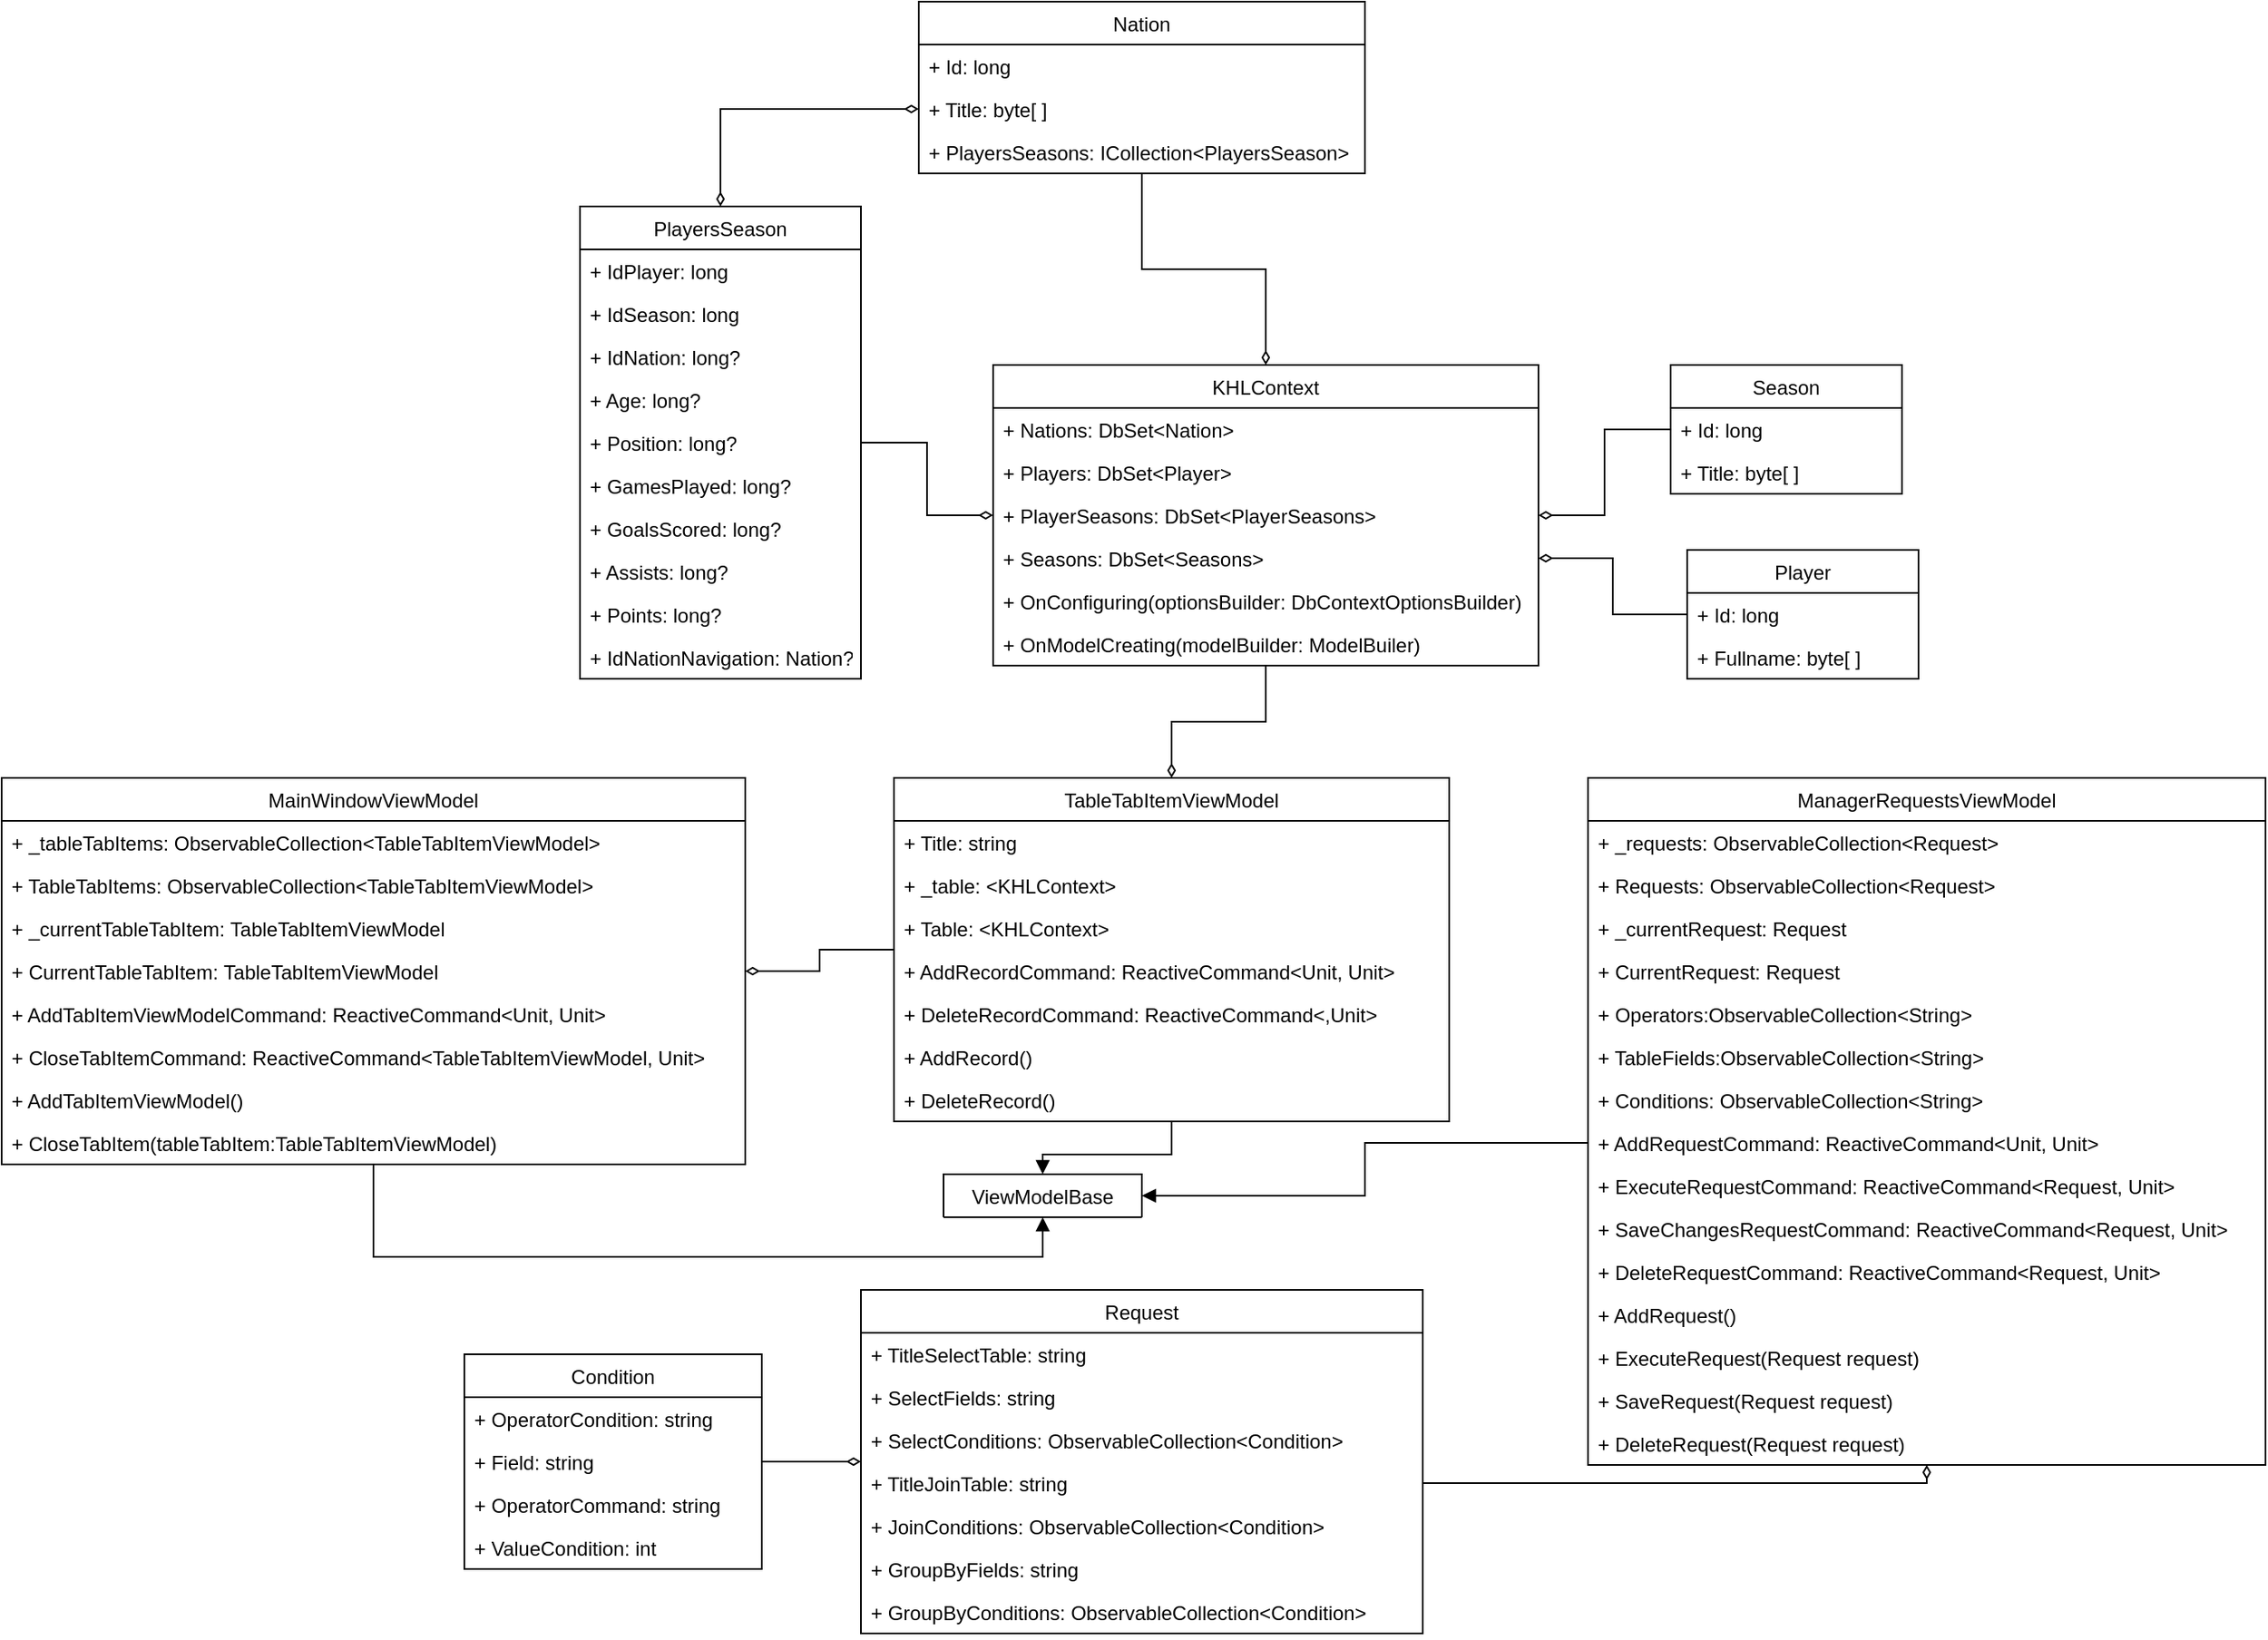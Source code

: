 <mxfile version="18.0.3" type="device"><diagram id="C5RBs43oDa-KdzZeNtuy" name="Page-1"><mxGraphModel dx="2031" dy="1093" grid="1" gridSize="10" guides="1" tooltips="1" connect="1" arrows="1" fold="1" page="1" pageScale="1" pageWidth="827" pageHeight="1169" math="0" shadow="0"><root><mxCell id="WIyWlLk6GJQsqaUBKTNV-0"/><mxCell id="WIyWlLk6GJQsqaUBKTNV-1" parent="WIyWlLk6GJQsqaUBKTNV-0"/><mxCell id="q5qeDb8Lri11l__jhMOw-50" style="edgeStyle=orthogonalEdgeStyle;rounded=0;orthogonalLoop=1;jettySize=auto;html=1;entryX=0.5;entryY=0;entryDx=0;entryDy=0;startArrow=none;startFill=0;endArrow=diamondThin;endFill=0;" edge="1" parent="WIyWlLk6GJQsqaUBKTNV-1" source="q5qeDb8Lri11l__jhMOw-0" target="q5qeDb8Lri11l__jhMOw-5"><mxGeometry relative="1" as="geometry"/></mxCell><mxCell id="q5qeDb8Lri11l__jhMOw-0" value="Nation" style="swimlane;fontStyle=0;childLayout=stackLayout;horizontal=1;startSize=26;fillColor=none;horizontalStack=0;resizeParent=1;resizeParentMax=0;resizeLast=0;collapsible=1;marginBottom=0;" vertex="1" parent="WIyWlLk6GJQsqaUBKTNV-1"><mxGeometry x="675" y="160" width="270" height="104" as="geometry"><mxRectangle x="30" y="230" width="70" height="26" as="alternateBounds"/></mxGeometry></mxCell><mxCell id="q5qeDb8Lri11l__jhMOw-1" value="+ Id: long " style="text;strokeColor=none;fillColor=none;align=left;verticalAlign=top;spacingLeft=4;spacingRight=4;overflow=hidden;rotatable=0;points=[[0,0.5],[1,0.5]];portConstraint=eastwest;" vertex="1" parent="q5qeDb8Lri11l__jhMOw-0"><mxGeometry y="26" width="270" height="26" as="geometry"/></mxCell><mxCell id="q5qeDb8Lri11l__jhMOw-2" value="+ Title: byte[ ]" style="text;strokeColor=none;fillColor=none;align=left;verticalAlign=top;spacingLeft=4;spacingRight=4;overflow=hidden;rotatable=0;points=[[0,0.5],[1,0.5]];portConstraint=eastwest;" vertex="1" parent="q5qeDb8Lri11l__jhMOw-0"><mxGeometry y="52" width="270" height="26" as="geometry"/></mxCell><mxCell id="q5qeDb8Lri11l__jhMOw-3" value="+ PlayersSeasons: ICollection&lt;PlayersSeason&gt;" style="text;strokeColor=none;fillColor=none;align=left;verticalAlign=top;spacingLeft=4;spacingRight=4;overflow=hidden;rotatable=0;points=[[0,0.5],[1,0.5]];portConstraint=eastwest;" vertex="1" parent="q5qeDb8Lri11l__jhMOw-0"><mxGeometry y="78" width="270" height="26" as="geometry"/></mxCell><mxCell id="q5qeDb8Lri11l__jhMOw-5" value="KHLContext" style="swimlane;fontStyle=0;childLayout=stackLayout;horizontal=1;startSize=26;fillColor=none;horizontalStack=0;resizeParent=1;resizeParentMax=0;resizeLast=0;collapsible=1;marginBottom=0;" vertex="1" parent="WIyWlLk6GJQsqaUBKTNV-1"><mxGeometry x="720" y="380" width="330" height="182" as="geometry"/></mxCell><mxCell id="q5qeDb8Lri11l__jhMOw-6" value="+ Nations: DbSet&lt;Nation&gt;" style="text;strokeColor=none;fillColor=none;align=left;verticalAlign=top;spacingLeft=4;spacingRight=4;overflow=hidden;rotatable=0;points=[[0,0.5],[1,0.5]];portConstraint=eastwest;" vertex="1" parent="q5qeDb8Lri11l__jhMOw-5"><mxGeometry y="26" width="330" height="26" as="geometry"/></mxCell><mxCell id="q5qeDb8Lri11l__jhMOw-7" value="+ Players: DbSet&lt;Player&gt;" style="text;strokeColor=none;fillColor=none;align=left;verticalAlign=top;spacingLeft=4;spacingRight=4;overflow=hidden;rotatable=0;points=[[0,0.5],[1,0.5]];portConstraint=eastwest;" vertex="1" parent="q5qeDb8Lri11l__jhMOw-5"><mxGeometry y="52" width="330" height="26" as="geometry"/></mxCell><mxCell id="q5qeDb8Lri11l__jhMOw-8" value="+ PlayerSeasons: DbSet&lt;PlayerSeasons&gt;" style="text;strokeColor=none;fillColor=none;align=left;verticalAlign=top;spacingLeft=4;spacingRight=4;overflow=hidden;rotatable=0;points=[[0,0.5],[1,0.5]];portConstraint=eastwest;" vertex="1" parent="q5qeDb8Lri11l__jhMOw-5"><mxGeometry y="78" width="330" height="26" as="geometry"/></mxCell><mxCell id="q5qeDb8Lri11l__jhMOw-21" value="+ Seasons: DbSet&lt;Seasons&gt;" style="text;strokeColor=none;fillColor=none;align=left;verticalAlign=top;spacingLeft=4;spacingRight=4;overflow=hidden;rotatable=0;points=[[0,0.5],[1,0.5]];portConstraint=eastwest;" vertex="1" parent="q5qeDb8Lri11l__jhMOw-5"><mxGeometry y="104" width="330" height="26" as="geometry"/></mxCell><mxCell id="q5qeDb8Lri11l__jhMOw-24" value="+ OnConfiguring(optionsBuilder: DbContextOptionsBuilder)" style="text;strokeColor=none;fillColor=none;align=left;verticalAlign=top;spacingLeft=4;spacingRight=4;overflow=hidden;rotatable=0;points=[[0,0.5],[1,0.5]];portConstraint=eastwest;" vertex="1" parent="q5qeDb8Lri11l__jhMOw-5"><mxGeometry y="130" width="330" height="26" as="geometry"/></mxCell><mxCell id="q5qeDb8Lri11l__jhMOw-22" value="+ OnModelCreating(modelBuilder: ModelBuiler)" style="text;strokeColor=none;fillColor=none;align=left;verticalAlign=top;spacingLeft=4;spacingRight=4;overflow=hidden;rotatable=0;points=[[0,0.5],[1,0.5]];portConstraint=eastwest;strokeWidth=1;pointerEvents=1;portConstraintRotation=0;sketch=0;glass=0;rounded=0;shadow=0;perimeterSpacing=0;" vertex="1" parent="q5qeDb8Lri11l__jhMOw-5"><mxGeometry y="156" width="330" height="26" as="geometry"/></mxCell><mxCell id="q5qeDb8Lri11l__jhMOw-9" value="Player" style="swimlane;fontStyle=0;childLayout=stackLayout;horizontal=1;startSize=26;fillColor=none;horizontalStack=0;resizeParent=1;resizeParentMax=0;resizeLast=0;collapsible=1;marginBottom=0;" vertex="1" parent="WIyWlLk6GJQsqaUBKTNV-1"><mxGeometry x="1140" y="492" width="140" height="78" as="geometry"/></mxCell><mxCell id="q5qeDb8Lri11l__jhMOw-10" value="+ Id: long" style="text;strokeColor=none;fillColor=none;align=left;verticalAlign=top;spacingLeft=4;spacingRight=4;overflow=hidden;rotatable=0;points=[[0,0.5],[1,0.5]];portConstraint=eastwest;" vertex="1" parent="q5qeDb8Lri11l__jhMOw-9"><mxGeometry y="26" width="140" height="26" as="geometry"/></mxCell><mxCell id="q5qeDb8Lri11l__jhMOw-11" value="+ Fullname: byte[ ]" style="text;strokeColor=none;fillColor=none;align=left;verticalAlign=top;spacingLeft=4;spacingRight=4;overflow=hidden;rotatable=0;points=[[0,0.5],[1,0.5]];portConstraint=eastwest;" vertex="1" parent="q5qeDb8Lri11l__jhMOw-9"><mxGeometry y="52" width="140" height="26" as="geometry"/></mxCell><mxCell id="q5qeDb8Lri11l__jhMOw-46" style="edgeStyle=orthogonalEdgeStyle;rounded=0;orthogonalLoop=1;jettySize=auto;html=1;endArrow=diamondThin;endFill=0;startArrow=diamondThin;startFill=0;entryX=0;entryY=0.5;entryDx=0;entryDy=0;" edge="1" parent="WIyWlLk6GJQsqaUBKTNV-1" source="q5qeDb8Lri11l__jhMOw-13" target="q5qeDb8Lri11l__jhMOw-2"><mxGeometry relative="1" as="geometry"/></mxCell><mxCell id="q5qeDb8Lri11l__jhMOw-13" value="PlayersSeason" style="swimlane;fontStyle=0;childLayout=stackLayout;horizontal=1;startSize=26;fillColor=none;horizontalStack=0;resizeParent=1;resizeParentMax=0;resizeLast=0;collapsible=1;marginBottom=0;" vertex="1" parent="WIyWlLk6GJQsqaUBKTNV-1"><mxGeometry x="470" y="284" width="170" height="286" as="geometry"/></mxCell><mxCell id="q5qeDb8Lri11l__jhMOw-14" value="+ IdPlayer: long" style="text;strokeColor=none;fillColor=none;align=left;verticalAlign=top;spacingLeft=4;spacingRight=4;overflow=hidden;rotatable=0;points=[[0,0.5],[1,0.5]];portConstraint=eastwest;" vertex="1" parent="q5qeDb8Lri11l__jhMOw-13"><mxGeometry y="26" width="170" height="26" as="geometry"/></mxCell><mxCell id="q5qeDb8Lri11l__jhMOw-15" value="+ IdSeason: long" style="text;strokeColor=none;fillColor=none;align=left;verticalAlign=top;spacingLeft=4;spacingRight=4;overflow=hidden;rotatable=0;points=[[0,0.5],[1,0.5]];portConstraint=eastwest;" vertex="1" parent="q5qeDb8Lri11l__jhMOw-13"><mxGeometry y="52" width="170" height="26" as="geometry"/></mxCell><mxCell id="q5qeDb8Lri11l__jhMOw-35" value="+ IdNation: long?" style="text;strokeColor=none;fillColor=none;align=left;verticalAlign=top;spacingLeft=4;spacingRight=4;overflow=hidden;rotatable=0;points=[[0,0.5],[1,0.5]];portConstraint=eastwest;" vertex="1" parent="q5qeDb8Lri11l__jhMOw-13"><mxGeometry y="78" width="170" height="26" as="geometry"/></mxCell><mxCell id="q5qeDb8Lri11l__jhMOw-36" value="+ Age: long?" style="text;strokeColor=none;fillColor=none;align=left;verticalAlign=top;spacingLeft=4;spacingRight=4;overflow=hidden;rotatable=0;points=[[0,0.5],[1,0.5]];portConstraint=eastwest;" vertex="1" parent="q5qeDb8Lri11l__jhMOw-13"><mxGeometry y="104" width="170" height="26" as="geometry"/></mxCell><mxCell id="q5qeDb8Lri11l__jhMOw-37" value="+ Position: long?" style="text;strokeColor=none;fillColor=none;align=left;verticalAlign=top;spacingLeft=4;spacingRight=4;overflow=hidden;rotatable=0;points=[[0,0.5],[1,0.5]];portConstraint=eastwest;" vertex="1" parent="q5qeDb8Lri11l__jhMOw-13"><mxGeometry y="130" width="170" height="26" as="geometry"/></mxCell><mxCell id="q5qeDb8Lri11l__jhMOw-38" value="+ GamesPlayed: long?" style="text;strokeColor=none;fillColor=none;align=left;verticalAlign=top;spacingLeft=4;spacingRight=4;overflow=hidden;rotatable=0;points=[[0,0.5],[1,0.5]];portConstraint=eastwest;" vertex="1" parent="q5qeDb8Lri11l__jhMOw-13"><mxGeometry y="156" width="170" height="26" as="geometry"/></mxCell><mxCell id="q5qeDb8Lri11l__jhMOw-39" value="+ GoalsScored: long?" style="text;strokeColor=none;fillColor=none;align=left;verticalAlign=top;spacingLeft=4;spacingRight=4;overflow=hidden;rotatable=0;points=[[0,0.5],[1,0.5]];portConstraint=eastwest;" vertex="1" parent="q5qeDb8Lri11l__jhMOw-13"><mxGeometry y="182" width="170" height="26" as="geometry"/></mxCell><mxCell id="q5qeDb8Lri11l__jhMOw-40" value="+ Assists: long?" style="text;strokeColor=none;fillColor=none;align=left;verticalAlign=top;spacingLeft=4;spacingRight=4;overflow=hidden;rotatable=0;points=[[0,0.5],[1,0.5]];portConstraint=eastwest;" vertex="1" parent="q5qeDb8Lri11l__jhMOw-13"><mxGeometry y="208" width="170" height="26" as="geometry"/></mxCell><mxCell id="q5qeDb8Lri11l__jhMOw-41" value="+ Points: long?" style="text;strokeColor=none;fillColor=none;align=left;verticalAlign=top;spacingLeft=4;spacingRight=4;overflow=hidden;rotatable=0;points=[[0,0.5],[1,0.5]];portConstraint=eastwest;" vertex="1" parent="q5qeDb8Lri11l__jhMOw-13"><mxGeometry y="234" width="170" height="26" as="geometry"/></mxCell><mxCell id="q5qeDb8Lri11l__jhMOw-42" value="+ IdNationNavigation: Nation?" style="text;strokeColor=none;fillColor=none;align=left;verticalAlign=top;spacingLeft=4;spacingRight=4;overflow=hidden;rotatable=0;points=[[0,0.5],[1,0.5]];portConstraint=eastwest;" vertex="1" parent="q5qeDb8Lri11l__jhMOw-13"><mxGeometry y="260" width="170" height="26" as="geometry"/></mxCell><mxCell id="q5qeDb8Lri11l__jhMOw-51" style="edgeStyle=orthogonalEdgeStyle;rounded=0;orthogonalLoop=1;jettySize=auto;html=1;exitX=0;exitY=0.5;exitDx=0;exitDy=0;entryX=1;entryY=0.5;entryDx=0;entryDy=0;startArrow=none;startFill=0;endArrow=diamondThin;endFill=0;" edge="1" parent="WIyWlLk6GJQsqaUBKTNV-1" source="q5qeDb8Lri11l__jhMOw-18" target="q5qeDb8Lri11l__jhMOw-5"><mxGeometry relative="1" as="geometry"/></mxCell><mxCell id="q5qeDb8Lri11l__jhMOw-17" value="Season" style="swimlane;fontStyle=0;childLayout=stackLayout;horizontal=1;startSize=26;fillColor=none;horizontalStack=0;resizeParent=1;resizeParentMax=0;resizeLast=0;collapsible=1;marginBottom=0;" vertex="1" parent="WIyWlLk6GJQsqaUBKTNV-1"><mxGeometry x="1130" y="380" width="140" height="78" as="geometry"/></mxCell><mxCell id="q5qeDb8Lri11l__jhMOw-18" value="+ Id: long" style="text;strokeColor=none;fillColor=none;align=left;verticalAlign=top;spacingLeft=4;spacingRight=4;overflow=hidden;rotatable=0;points=[[0,0.5],[1,0.5]];portConstraint=eastwest;" vertex="1" parent="q5qeDb8Lri11l__jhMOw-17"><mxGeometry y="26" width="140" height="26" as="geometry"/></mxCell><mxCell id="q5qeDb8Lri11l__jhMOw-19" value="+ Title: byte[ ]" style="text;strokeColor=none;fillColor=none;align=left;verticalAlign=top;spacingLeft=4;spacingRight=4;overflow=hidden;rotatable=0;points=[[0,0.5],[1,0.5]];portConstraint=eastwest;" vertex="1" parent="q5qeDb8Lri11l__jhMOw-17"><mxGeometry y="52" width="140" height="26" as="geometry"/></mxCell><mxCell id="q5qeDb8Lri11l__jhMOw-47" style="edgeStyle=orthogonalEdgeStyle;rounded=0;orthogonalLoop=1;jettySize=auto;html=1;startArrow=none;startFill=0;endArrow=diamondThin;endFill=0;" edge="1" parent="WIyWlLk6GJQsqaUBKTNV-1" source="q5qeDb8Lri11l__jhMOw-13" target="q5qeDb8Lri11l__jhMOw-5"><mxGeometry relative="1" as="geometry"><mxPoint x="670" y="604" as="sourcePoint"/></mxGeometry></mxCell><mxCell id="q5qeDb8Lri11l__jhMOw-52" style="edgeStyle=orthogonalEdgeStyle;rounded=0;orthogonalLoop=1;jettySize=auto;html=1;exitX=0;exitY=0.5;exitDx=0;exitDy=0;entryX=1;entryY=0.5;entryDx=0;entryDy=0;startArrow=none;startFill=0;endArrow=diamondThin;endFill=0;" edge="1" parent="WIyWlLk6GJQsqaUBKTNV-1" source="q5qeDb8Lri11l__jhMOw-10" target="q5qeDb8Lri11l__jhMOw-21"><mxGeometry relative="1" as="geometry"/></mxCell><mxCell id="q5qeDb8Lri11l__jhMOw-53" value="MainWindowViewModel" style="swimlane;fontStyle=0;childLayout=stackLayout;horizontal=1;startSize=26;fillColor=none;horizontalStack=0;resizeParent=1;resizeParentMax=0;resizeLast=0;collapsible=1;marginBottom=0;rounded=0;shadow=0;glass=0;sketch=0;pointerEvents=1;strokeColor=default;strokeWidth=1;" vertex="1" parent="WIyWlLk6GJQsqaUBKTNV-1"><mxGeometry x="120" y="630" width="450" height="234" as="geometry"/></mxCell><mxCell id="q5qeDb8Lri11l__jhMOw-99" value="+ _tableTabItems: ObservableCollection&lt;TableTabItemViewModel&gt;" style="text;strokeColor=none;fillColor=none;align=left;verticalAlign=top;spacingLeft=4;spacingRight=4;overflow=hidden;rotatable=0;points=[[0,0.5],[1,0.5]];portConstraint=eastwest;rounded=0;shadow=0;glass=0;sketch=0;pointerEvents=1;" vertex="1" parent="q5qeDb8Lri11l__jhMOw-53"><mxGeometry y="26" width="450" height="26" as="geometry"/></mxCell><mxCell id="q5qeDb8Lri11l__jhMOw-54" value="+ TableTabItems: ObservableCollection&lt;TableTabItemViewModel&gt;" style="text;strokeColor=none;fillColor=none;align=left;verticalAlign=top;spacingLeft=4;spacingRight=4;overflow=hidden;rotatable=0;points=[[0,0.5],[1,0.5]];portConstraint=eastwest;rounded=0;shadow=0;glass=0;sketch=0;pointerEvents=1;" vertex="1" parent="q5qeDb8Lri11l__jhMOw-53"><mxGeometry y="52" width="450" height="26" as="geometry"/></mxCell><mxCell id="q5qeDb8Lri11l__jhMOw-100" value="+ _currentTableTabItem: TableTabItemViewModel" style="text;strokeColor=none;fillColor=none;align=left;verticalAlign=top;spacingLeft=4;spacingRight=4;overflow=hidden;rotatable=0;points=[[0,0.5],[1,0.5]];portConstraint=eastwest;rounded=0;shadow=0;glass=0;sketch=0;pointerEvents=1;" vertex="1" parent="q5qeDb8Lri11l__jhMOw-53"><mxGeometry y="78" width="450" height="26" as="geometry"/></mxCell><mxCell id="q5qeDb8Lri11l__jhMOw-60" value="+ CurrentTableTabItem: TableTabItemViewModel" style="text;strokeColor=none;fillColor=none;align=left;verticalAlign=top;spacingLeft=4;spacingRight=4;overflow=hidden;rotatable=0;points=[[0,0.5],[1,0.5]];portConstraint=eastwest;rounded=0;shadow=0;glass=0;sketch=0;pointerEvents=1;" vertex="1" parent="q5qeDb8Lri11l__jhMOw-53"><mxGeometry y="104" width="450" height="26" as="geometry"/></mxCell><mxCell id="q5qeDb8Lri11l__jhMOw-70" value="+ AddTabItemViewModelCommand: ReactiveCommand&lt;Unit, Unit&gt;" style="text;strokeColor=none;fillColor=none;align=left;verticalAlign=top;spacingLeft=4;spacingRight=4;overflow=hidden;rotatable=0;points=[[0,0.5],[1,0.5]];portConstraint=eastwest;rounded=0;shadow=0;glass=0;sketch=0;pointerEvents=1;" vertex="1" parent="q5qeDb8Lri11l__jhMOw-53"><mxGeometry y="130" width="450" height="26" as="geometry"/></mxCell><mxCell id="q5qeDb8Lri11l__jhMOw-72" value="+ CloseTabItemCommand: ReactiveCommand&lt;TableTabItemViewModel, Unit&gt;" style="text;strokeColor=none;fillColor=none;align=left;verticalAlign=top;spacingLeft=4;spacingRight=4;overflow=hidden;rotatable=0;points=[[0,0.5],[1,0.5]];portConstraint=eastwest;rounded=0;shadow=0;glass=0;sketch=0;pointerEvents=1;" vertex="1" parent="q5qeDb8Lri11l__jhMOw-53"><mxGeometry y="156" width="450" height="26" as="geometry"/></mxCell><mxCell id="q5qeDb8Lri11l__jhMOw-71" value="+ AddTabItemViewModel()" style="text;strokeColor=none;fillColor=none;align=left;verticalAlign=top;spacingLeft=4;spacingRight=4;overflow=hidden;rotatable=0;points=[[0,0.5],[1,0.5]];portConstraint=eastwest;rounded=0;shadow=0;glass=0;sketch=0;pointerEvents=1;" vertex="1" parent="q5qeDb8Lri11l__jhMOw-53"><mxGeometry y="182" width="450" height="26" as="geometry"/></mxCell><mxCell id="q5qeDb8Lri11l__jhMOw-73" value="+ CloseTabItem(tableTabItem:TableTabItemViewModel)" style="text;strokeColor=none;fillColor=none;align=left;verticalAlign=top;spacingLeft=4;spacingRight=4;overflow=hidden;rotatable=0;points=[[0,0.5],[1,0.5]];portConstraint=eastwest;rounded=0;shadow=0;glass=0;sketch=0;pointerEvents=1;" vertex="1" parent="q5qeDb8Lri11l__jhMOw-53"><mxGeometry y="208" width="450" height="26" as="geometry"/></mxCell><mxCell id="q5qeDb8Lri11l__jhMOw-61" value="ViewModelBase" style="swimlane;fontStyle=0;childLayout=stackLayout;horizontal=1;startSize=26;fillColor=none;horizontalStack=0;resizeParent=1;resizeParentMax=0;resizeLast=0;collapsible=1;marginBottom=0;rounded=0;shadow=0;glass=0;sketch=0;pointerEvents=1;strokeColor=default;strokeWidth=1;" vertex="1" collapsed="1" parent="WIyWlLk6GJQsqaUBKTNV-1"><mxGeometry x="690" y="870" width="120" height="26" as="geometry"><mxRectangle x="120" y="810" width="140" height="52" as="alternateBounds"/></mxGeometry></mxCell><mxCell id="q5qeDb8Lri11l__jhMOw-65" style="edgeStyle=orthogonalEdgeStyle;rounded=0;orthogonalLoop=1;jettySize=auto;html=1;startArrow=none;startFill=0;endArrow=block;endFill=1;" edge="1" parent="WIyWlLk6GJQsqaUBKTNV-1" source="q5qeDb8Lri11l__jhMOw-53" target="q5qeDb8Lri11l__jhMOw-61"><mxGeometry relative="1" as="geometry"><mxPoint x="750" y="880" as="targetPoint"/><Array as="points"><mxPoint x="345" y="920"/><mxPoint x="750" y="920"/></Array></mxGeometry></mxCell><mxCell id="q5qeDb8Lri11l__jhMOw-67" value="ManagerRequestsViewModel" style="swimlane;fontStyle=0;childLayout=stackLayout;horizontal=1;startSize=26;fillColor=none;horizontalStack=0;resizeParent=1;resizeParentMax=0;resizeLast=0;collapsible=1;marginBottom=0;rounded=0;shadow=0;glass=0;sketch=0;pointerEvents=1;strokeColor=default;strokeWidth=1;" vertex="1" parent="WIyWlLk6GJQsqaUBKTNV-1"><mxGeometry x="1080" y="630" width="410" height="416" as="geometry"/></mxCell><mxCell id="q5qeDb8Lri11l__jhMOw-68" value="+ _requests: ObservableCollection&lt;Request&gt;" style="text;strokeColor=none;fillColor=none;align=left;verticalAlign=top;spacingLeft=4;spacingRight=4;overflow=hidden;rotatable=0;points=[[0,0.5],[1,0.5]];portConstraint=eastwest;rounded=0;shadow=0;glass=0;sketch=0;pointerEvents=1;" vertex="1" parent="q5qeDb8Lri11l__jhMOw-67"><mxGeometry y="26" width="410" height="26" as="geometry"/></mxCell><mxCell id="q5qeDb8Lri11l__jhMOw-93" value="+ Requests: ObservableCollection&lt;Request&gt;" style="text;strokeColor=none;fillColor=none;align=left;verticalAlign=top;spacingLeft=4;spacingRight=4;overflow=hidden;rotatable=0;points=[[0,0.5],[1,0.5]];portConstraint=eastwest;rounded=0;shadow=0;glass=0;sketch=0;pointerEvents=1;" vertex="1" parent="q5qeDb8Lri11l__jhMOw-67"><mxGeometry y="52" width="410" height="26" as="geometry"/></mxCell><mxCell id="q5qeDb8Lri11l__jhMOw-94" value="+ _currentRequest: Request" style="text;strokeColor=none;fillColor=none;align=left;verticalAlign=top;spacingLeft=4;spacingRight=4;overflow=hidden;rotatable=0;points=[[0,0.5],[1,0.5]];portConstraint=eastwest;rounded=0;shadow=0;glass=0;sketch=0;pointerEvents=1;" vertex="1" parent="q5qeDb8Lri11l__jhMOw-67"><mxGeometry y="78" width="410" height="26" as="geometry"/></mxCell><mxCell id="q5qeDb8Lri11l__jhMOw-124" value="+ CurrentRequest: Request" style="text;strokeColor=none;fillColor=none;align=left;verticalAlign=top;spacingLeft=4;spacingRight=4;overflow=hidden;rotatable=0;points=[[0,0.5],[1,0.5]];portConstraint=eastwest;rounded=0;shadow=0;glass=0;sketch=0;pointerEvents=1;" vertex="1" parent="q5qeDb8Lri11l__jhMOw-67"><mxGeometry y="104" width="410" height="26" as="geometry"/></mxCell><mxCell id="q5qeDb8Lri11l__jhMOw-95" value="+ Operators:ObservableCollection&lt;String&gt;" style="text;strokeColor=none;fillColor=none;align=left;verticalAlign=top;spacingLeft=4;spacingRight=4;overflow=hidden;rotatable=0;points=[[0,0.5],[1,0.5]];portConstraint=eastwest;rounded=0;shadow=0;glass=0;sketch=0;pointerEvents=1;" vertex="1" parent="q5qeDb8Lri11l__jhMOw-67"><mxGeometry y="130" width="410" height="26" as="geometry"/></mxCell><mxCell id="q5qeDb8Lri11l__jhMOw-96" value="+ TableFields:ObservableCollection&lt;String&gt;" style="text;strokeColor=none;fillColor=none;align=left;verticalAlign=top;spacingLeft=4;spacingRight=4;overflow=hidden;rotatable=0;points=[[0,0.5],[1,0.5]];portConstraint=eastwest;rounded=0;shadow=0;glass=0;sketch=0;pointerEvents=1;" vertex="1" parent="q5qeDb8Lri11l__jhMOw-67"><mxGeometry y="156" width="410" height="26" as="geometry"/></mxCell><mxCell id="q5qeDb8Lri11l__jhMOw-97" value="+ Conditions: ObservableCollection&lt;String&gt;" style="text;strokeColor=none;fillColor=none;align=left;verticalAlign=top;spacingLeft=4;spacingRight=4;overflow=hidden;rotatable=0;points=[[0,0.5],[1,0.5]];portConstraint=eastwest;rounded=0;shadow=0;glass=0;sketch=0;pointerEvents=1;" vertex="1" parent="q5qeDb8Lri11l__jhMOw-67"><mxGeometry y="182" width="410" height="26" as="geometry"/></mxCell><mxCell id="q5qeDb8Lri11l__jhMOw-132" value="+ AddRequestCommand: ReactiveCommand&lt;Unit, Unit&gt;" style="text;strokeColor=none;fillColor=none;align=left;verticalAlign=top;spacingLeft=4;spacingRight=4;overflow=hidden;rotatable=0;points=[[0,0.5],[1,0.5]];portConstraint=eastwest;rounded=0;shadow=0;glass=0;sketch=0;pointerEvents=1;" vertex="1" parent="q5qeDb8Lri11l__jhMOw-67"><mxGeometry y="208" width="410" height="26" as="geometry"/></mxCell><mxCell id="q5qeDb8Lri11l__jhMOw-98" value="+ ExecuteRequestCommand: ReactiveCommand&lt;Request, Unit&gt;" style="text;strokeColor=none;fillColor=none;align=left;verticalAlign=top;spacingLeft=4;spacingRight=4;overflow=hidden;rotatable=0;points=[[0,0.5],[1,0.5]];portConstraint=eastwest;rounded=0;shadow=0;glass=0;sketch=0;pointerEvents=1;" vertex="1" parent="q5qeDb8Lri11l__jhMOw-67"><mxGeometry y="234" width="410" height="26" as="geometry"/></mxCell><mxCell id="q5qeDb8Lri11l__jhMOw-125" value="+ SaveChangesRequestCommand: ReactiveCommand&lt;Request, Unit&gt;" style="text;strokeColor=none;fillColor=none;align=left;verticalAlign=top;spacingLeft=4;spacingRight=4;overflow=hidden;rotatable=0;points=[[0,0.5],[1,0.5]];portConstraint=eastwest;rounded=0;shadow=0;glass=0;sketch=0;pointerEvents=1;" vertex="1" parent="q5qeDb8Lri11l__jhMOw-67"><mxGeometry y="260" width="410" height="26" as="geometry"/></mxCell><mxCell id="q5qeDb8Lri11l__jhMOw-126" value="+ DeleteRequestCommand: ReactiveCommand&lt;Request, Unit&gt;" style="text;strokeColor=none;fillColor=none;align=left;verticalAlign=top;spacingLeft=4;spacingRight=4;overflow=hidden;rotatable=0;points=[[0,0.5],[1,0.5]];portConstraint=eastwest;rounded=0;shadow=0;glass=0;sketch=0;pointerEvents=1;" vertex="1" parent="q5qeDb8Lri11l__jhMOw-67"><mxGeometry y="286" width="410" height="26" as="geometry"/></mxCell><mxCell id="q5qeDb8Lri11l__jhMOw-133" value="+ AddRequest()" style="text;strokeColor=none;fillColor=none;align=left;verticalAlign=top;spacingLeft=4;spacingRight=4;overflow=hidden;rotatable=0;points=[[0,0.5],[1,0.5]];portConstraint=eastwest;rounded=0;shadow=0;glass=0;sketch=0;pointerEvents=1;" vertex="1" parent="q5qeDb8Lri11l__jhMOw-67"><mxGeometry y="312" width="410" height="26" as="geometry"/></mxCell><mxCell id="q5qeDb8Lri11l__jhMOw-127" value="+ ExecuteRequest(Request request)" style="text;strokeColor=none;fillColor=none;align=left;verticalAlign=top;spacingLeft=4;spacingRight=4;overflow=hidden;rotatable=0;points=[[0,0.5],[1,0.5]];portConstraint=eastwest;rounded=0;shadow=0;glass=0;sketch=0;pointerEvents=1;" vertex="1" parent="q5qeDb8Lri11l__jhMOw-67"><mxGeometry y="338" width="410" height="26" as="geometry"/></mxCell><mxCell id="q5qeDb8Lri11l__jhMOw-130" value="+ SaveRequest(Request request)" style="text;strokeColor=none;fillColor=none;align=left;verticalAlign=top;spacingLeft=4;spacingRight=4;overflow=hidden;rotatable=0;points=[[0,0.5],[1,0.5]];portConstraint=eastwest;rounded=0;shadow=0;glass=0;sketch=0;pointerEvents=1;" vertex="1" parent="q5qeDb8Lri11l__jhMOw-67"><mxGeometry y="364" width="410" height="26" as="geometry"/></mxCell><mxCell id="q5qeDb8Lri11l__jhMOw-131" value="+ DeleteRequest(Request request)" style="text;strokeColor=none;fillColor=none;align=left;verticalAlign=top;spacingLeft=4;spacingRight=4;overflow=hidden;rotatable=0;points=[[0,0.5],[1,0.5]];portConstraint=eastwest;rounded=0;shadow=0;glass=0;sketch=0;pointerEvents=1;" vertex="1" parent="q5qeDb8Lri11l__jhMOw-67"><mxGeometry y="390" width="410" height="26" as="geometry"/></mxCell><mxCell id="q5qeDb8Lri11l__jhMOw-92" style="edgeStyle=orthogonalEdgeStyle;rounded=0;orthogonalLoop=1;jettySize=auto;html=1;startArrow=none;startFill=0;endArrow=diamondThin;endFill=0;" edge="1" parent="WIyWlLk6GJQsqaUBKTNV-1" source="q5qeDb8Lri11l__jhMOw-74" target="q5qeDb8Lri11l__jhMOw-53"><mxGeometry relative="1" as="geometry"/></mxCell><mxCell id="q5qeDb8Lri11l__jhMOw-135" style="edgeStyle=orthogonalEdgeStyle;rounded=0;orthogonalLoop=1;jettySize=auto;html=1;exitX=0.5;exitY=0;exitDx=0;exitDy=0;startArrow=diamondThin;startFill=0;endArrow=none;endFill=0;" edge="1" parent="WIyWlLk6GJQsqaUBKTNV-1" source="q5qeDb8Lri11l__jhMOw-74" target="q5qeDb8Lri11l__jhMOw-5"><mxGeometry relative="1" as="geometry"/></mxCell><mxCell id="q5qeDb8Lri11l__jhMOw-74" value="TableTabItemViewModel" style="swimlane;fontStyle=0;childLayout=stackLayout;horizontal=1;startSize=26;fillColor=none;horizontalStack=0;resizeParent=1;resizeParentMax=0;resizeLast=0;collapsible=1;marginBottom=0;rounded=0;shadow=0;glass=0;sketch=0;pointerEvents=1;strokeColor=default;strokeWidth=1;" vertex="1" parent="WIyWlLk6GJQsqaUBKTNV-1"><mxGeometry x="660" y="630" width="336" height="208" as="geometry"/></mxCell><mxCell id="q5qeDb8Lri11l__jhMOw-75" value="+ Title: string" style="text;strokeColor=none;fillColor=none;align=left;verticalAlign=top;spacingLeft=4;spacingRight=4;overflow=hidden;rotatable=0;points=[[0,0.5],[1,0.5]];portConstraint=eastwest;rounded=0;shadow=0;glass=0;sketch=0;pointerEvents=1;" vertex="1" parent="q5qeDb8Lri11l__jhMOw-74"><mxGeometry y="26" width="336" height="26" as="geometry"/></mxCell><mxCell id="q5qeDb8Lri11l__jhMOw-137" value="+ _table: &lt;KHLContext&gt;" style="text;strokeColor=none;fillColor=none;align=left;verticalAlign=top;spacingLeft=4;spacingRight=4;overflow=hidden;rotatable=0;points=[[0,0.5],[1,0.5]];portConstraint=eastwest;rounded=0;shadow=0;glass=0;sketch=0;pointerEvents=1;" vertex="1" parent="q5qeDb8Lri11l__jhMOw-74"><mxGeometry y="52" width="336" height="26" as="geometry"/></mxCell><mxCell id="q5qeDb8Lri11l__jhMOw-138" value="+ Table: &lt;KHLContext&gt;" style="text;strokeColor=none;fillColor=none;align=left;verticalAlign=top;spacingLeft=4;spacingRight=4;overflow=hidden;rotatable=0;points=[[0,0.5],[1,0.5]];portConstraint=eastwest;rounded=0;shadow=0;glass=0;sketch=0;pointerEvents=1;" vertex="1" parent="q5qeDb8Lri11l__jhMOw-74"><mxGeometry y="78" width="336" height="26" as="geometry"/></mxCell><mxCell id="q5qeDb8Lri11l__jhMOw-82" value="+ AddRecordCommand: ReactiveCommand&lt;Unit, Unit&gt;" style="text;strokeColor=none;fillColor=none;align=left;verticalAlign=top;spacingLeft=4;spacingRight=4;overflow=hidden;rotatable=0;points=[[0,0.5],[1,0.5]];portConstraint=eastwest;rounded=0;shadow=0;glass=0;sketch=0;pointerEvents=1;" vertex="1" parent="q5qeDb8Lri11l__jhMOw-74"><mxGeometry y="104" width="336" height="26" as="geometry"/></mxCell><mxCell id="q5qeDb8Lri11l__jhMOw-78" value="+ DeleteRecordCommand: ReactiveCommand&lt;,Unit&gt;" style="text;strokeColor=none;fillColor=none;align=left;verticalAlign=top;spacingLeft=4;spacingRight=4;overflow=hidden;rotatable=0;points=[[0,0.5],[1,0.5]];portConstraint=eastwest;rounded=0;shadow=0;glass=0;sketch=0;pointerEvents=1;" vertex="1" parent="q5qeDb8Lri11l__jhMOw-74"><mxGeometry y="130" width="336" height="26" as="geometry"/></mxCell><mxCell id="q5qeDb8Lri11l__jhMOw-90" value="+ AddRecord()" style="text;strokeColor=none;fillColor=none;align=left;verticalAlign=top;spacingLeft=4;spacingRight=4;overflow=hidden;rotatable=0;points=[[0,0.5],[1,0.5]];portConstraint=eastwest;rounded=0;shadow=0;glass=0;sketch=0;pointerEvents=1;" vertex="1" parent="q5qeDb8Lri11l__jhMOw-74"><mxGeometry y="156" width="336" height="26" as="geometry"/></mxCell><mxCell id="q5qeDb8Lri11l__jhMOw-89" value="+ DeleteRecord()" style="text;strokeColor=none;fillColor=none;align=left;verticalAlign=top;spacingLeft=4;spacingRight=4;overflow=hidden;rotatable=0;points=[[0,0.5],[1,0.5]];portConstraint=eastwest;rounded=0;shadow=0;glass=0;sketch=0;pointerEvents=1;" vertex="1" parent="q5qeDb8Lri11l__jhMOw-74"><mxGeometry y="182" width="336" height="26" as="geometry"/></mxCell><mxCell id="q5qeDb8Lri11l__jhMOw-81" style="edgeStyle=orthogonalEdgeStyle;rounded=0;orthogonalLoop=1;jettySize=auto;html=1;entryX=0.5;entryY=0;entryDx=0;entryDy=0;startArrow=none;startFill=0;endArrow=block;endFill=1;" edge="1" parent="WIyWlLk6GJQsqaUBKTNV-1" source="q5qeDb8Lri11l__jhMOw-74" target="q5qeDb8Lri11l__jhMOw-61"><mxGeometry relative="1" as="geometry"/></mxCell><mxCell id="q5qeDb8Lri11l__jhMOw-122" style="edgeStyle=orthogonalEdgeStyle;rounded=0;orthogonalLoop=1;jettySize=auto;html=1;exitX=1;exitY=0.5;exitDx=0;exitDy=0;startArrow=none;startFill=0;endArrow=diamondThin;endFill=0;" edge="1" parent="WIyWlLk6GJQsqaUBKTNV-1" source="q5qeDb8Lri11l__jhMOw-111" target="q5qeDb8Lri11l__jhMOw-67"><mxGeometry relative="1" as="geometry"><Array as="points"><mxPoint x="1285" y="1057"/></Array></mxGeometry></mxCell><mxCell id="q5qeDb8Lri11l__jhMOw-102" value="Request" style="swimlane;fontStyle=0;childLayout=stackLayout;horizontal=1;startSize=26;fillColor=none;horizontalStack=0;resizeParent=1;resizeParentMax=0;resizeLast=0;collapsible=1;marginBottom=0;rounded=0;shadow=0;glass=0;sketch=0;pointerEvents=1;strokeColor=default;strokeWidth=1;" vertex="1" parent="WIyWlLk6GJQsqaUBKTNV-1"><mxGeometry x="640" y="940" width="340" height="208" as="geometry"/></mxCell><mxCell id="q5qeDb8Lri11l__jhMOw-103" value="+ TitleSelectTable: string" style="text;strokeColor=none;fillColor=none;align=left;verticalAlign=top;spacingLeft=4;spacingRight=4;overflow=hidden;rotatable=0;points=[[0,0.5],[1,0.5]];portConstraint=eastwest;rounded=0;shadow=0;glass=0;sketch=0;pointerEvents=1;" vertex="1" parent="q5qeDb8Lri11l__jhMOw-102"><mxGeometry y="26" width="340" height="26" as="geometry"/></mxCell><mxCell id="q5qeDb8Lri11l__jhMOw-106" value="+ SelectFields: string" style="text;strokeColor=none;fillColor=none;align=left;verticalAlign=top;spacingLeft=4;spacingRight=4;overflow=hidden;rotatable=0;points=[[0,0.5],[1,0.5]];portConstraint=eastwest;rounded=0;shadow=0;glass=0;sketch=0;pointerEvents=1;" vertex="1" parent="q5qeDb8Lri11l__jhMOw-102"><mxGeometry y="52" width="340" height="26" as="geometry"/></mxCell><mxCell id="q5qeDb8Lri11l__jhMOw-107" value="+ SelectConditions: ObservableCollection&lt;Condition&gt;" style="text;strokeColor=none;fillColor=none;align=left;verticalAlign=top;spacingLeft=4;spacingRight=4;overflow=hidden;rotatable=0;points=[[0,0.5],[1,0.5]];portConstraint=eastwest;rounded=0;shadow=0;glass=0;sketch=0;pointerEvents=1;" vertex="1" parent="q5qeDb8Lri11l__jhMOw-102"><mxGeometry y="78" width="340" height="26" as="geometry"/></mxCell><mxCell id="q5qeDb8Lri11l__jhMOw-111" value="+ TitleJoinTable: string" style="text;strokeColor=none;fillColor=none;align=left;verticalAlign=top;spacingLeft=4;spacingRight=4;overflow=hidden;rotatable=0;points=[[0,0.5],[1,0.5]];portConstraint=eastwest;rounded=0;shadow=0;glass=0;sketch=0;pointerEvents=1;" vertex="1" parent="q5qeDb8Lri11l__jhMOw-102"><mxGeometry y="104" width="340" height="26" as="geometry"/></mxCell><mxCell id="q5qeDb8Lri11l__jhMOw-120" value="+ JoinConditions: ObservableCollection&lt;Condition&gt;" style="text;strokeColor=none;fillColor=none;align=left;verticalAlign=top;spacingLeft=4;spacingRight=4;overflow=hidden;rotatable=0;points=[[0,0.5],[1,0.5]];portConstraint=eastwest;rounded=0;shadow=0;glass=0;sketch=0;pointerEvents=1;" vertex="1" parent="q5qeDb8Lri11l__jhMOw-102"><mxGeometry y="130" width="340" height="26" as="geometry"/></mxCell><mxCell id="q5qeDb8Lri11l__jhMOw-108" value="+ GroupByFields: string" style="text;strokeColor=none;fillColor=none;align=left;verticalAlign=top;spacingLeft=4;spacingRight=4;overflow=hidden;rotatable=0;points=[[0,0.5],[1,0.5]];portConstraint=eastwest;rounded=0;shadow=0;glass=0;sketch=0;pointerEvents=1;" vertex="1" parent="q5qeDb8Lri11l__jhMOw-102"><mxGeometry y="156" width="340" height="26" as="geometry"/></mxCell><mxCell id="q5qeDb8Lri11l__jhMOw-121" value="+ GroupByConditions: ObservableCollection&lt;Condition&gt;" style="text;strokeColor=none;fillColor=none;align=left;verticalAlign=top;spacingLeft=4;spacingRight=4;overflow=hidden;rotatable=0;points=[[0,0.5],[1,0.5]];portConstraint=eastwest;rounded=0;shadow=0;glass=0;sketch=0;pointerEvents=1;" vertex="1" parent="q5qeDb8Lri11l__jhMOw-102"><mxGeometry y="182" width="340" height="26" as="geometry"/></mxCell><mxCell id="q5qeDb8Lri11l__jhMOw-123" style="edgeStyle=orthogonalEdgeStyle;rounded=0;orthogonalLoop=1;jettySize=auto;html=1;exitX=1;exitY=0.5;exitDx=0;exitDy=0;startArrow=none;startFill=0;endArrow=diamondThin;endFill=0;" edge="1" parent="WIyWlLk6GJQsqaUBKTNV-1" source="q5qeDb8Lri11l__jhMOw-116" target="q5qeDb8Lri11l__jhMOw-102"><mxGeometry relative="1" as="geometry"/></mxCell><mxCell id="q5qeDb8Lri11l__jhMOw-112" value="Condition" style="swimlane;fontStyle=0;childLayout=stackLayout;horizontal=1;startSize=26;fillColor=none;horizontalStack=0;resizeParent=1;resizeParentMax=0;resizeLast=0;collapsible=1;marginBottom=0;rounded=0;shadow=0;glass=0;sketch=0;pointerEvents=1;strokeColor=default;strokeWidth=1;" vertex="1" parent="WIyWlLk6GJQsqaUBKTNV-1"><mxGeometry x="400" y="979" width="180" height="130" as="geometry"/></mxCell><mxCell id="q5qeDb8Lri11l__jhMOw-113" value="+ OperatorCondition: string" style="text;strokeColor=none;fillColor=none;align=left;verticalAlign=top;spacingLeft=4;spacingRight=4;overflow=hidden;rotatable=0;points=[[0,0.5],[1,0.5]];portConstraint=eastwest;rounded=0;shadow=0;glass=0;sketch=0;pointerEvents=1;" vertex="1" parent="q5qeDb8Lri11l__jhMOw-112"><mxGeometry y="26" width="180" height="26" as="geometry"/></mxCell><mxCell id="q5qeDb8Lri11l__jhMOw-116" value="+ Field: string" style="text;strokeColor=none;fillColor=none;align=left;verticalAlign=top;spacingLeft=4;spacingRight=4;overflow=hidden;rotatable=0;points=[[0,0.5],[1,0.5]];portConstraint=eastwest;rounded=0;shadow=0;glass=0;sketch=0;pointerEvents=1;" vertex="1" parent="q5qeDb8Lri11l__jhMOw-112"><mxGeometry y="52" width="180" height="26" as="geometry"/></mxCell><mxCell id="q5qeDb8Lri11l__jhMOw-117" value="+ OperatorCommand: string" style="text;strokeColor=none;fillColor=none;align=left;verticalAlign=top;spacingLeft=4;spacingRight=4;overflow=hidden;rotatable=0;points=[[0,0.5],[1,0.5]];portConstraint=eastwest;rounded=0;shadow=0;glass=0;sketch=0;pointerEvents=1;" vertex="1" parent="q5qeDb8Lri11l__jhMOw-112"><mxGeometry y="78" width="180" height="26" as="geometry"/></mxCell><mxCell id="q5qeDb8Lri11l__jhMOw-118" value="+ ValueCondition: int" style="text;strokeColor=none;fillColor=none;align=left;verticalAlign=top;spacingLeft=4;spacingRight=4;overflow=hidden;rotatable=0;points=[[0,0.5],[1,0.5]];portConstraint=eastwest;rounded=0;shadow=0;glass=0;sketch=0;pointerEvents=1;" vertex="1" parent="q5qeDb8Lri11l__jhMOw-112"><mxGeometry y="104" width="180" height="26" as="geometry"/></mxCell><mxCell id="q5qeDb8Lri11l__jhMOw-134" style="edgeStyle=orthogonalEdgeStyle;rounded=0;orthogonalLoop=1;jettySize=auto;html=1;exitX=0;exitY=0.5;exitDx=0;exitDy=0;startArrow=none;startFill=0;endArrow=block;endFill=1;entryX=1;entryY=0.5;entryDx=0;entryDy=0;" edge="1" parent="WIyWlLk6GJQsqaUBKTNV-1" source="q5qeDb8Lri11l__jhMOw-132" target="q5qeDb8Lri11l__jhMOw-61"><mxGeometry relative="1" as="geometry"><mxPoint x="820" y="990" as="targetPoint"/></mxGeometry></mxCell></root></mxGraphModel></diagram></mxfile>